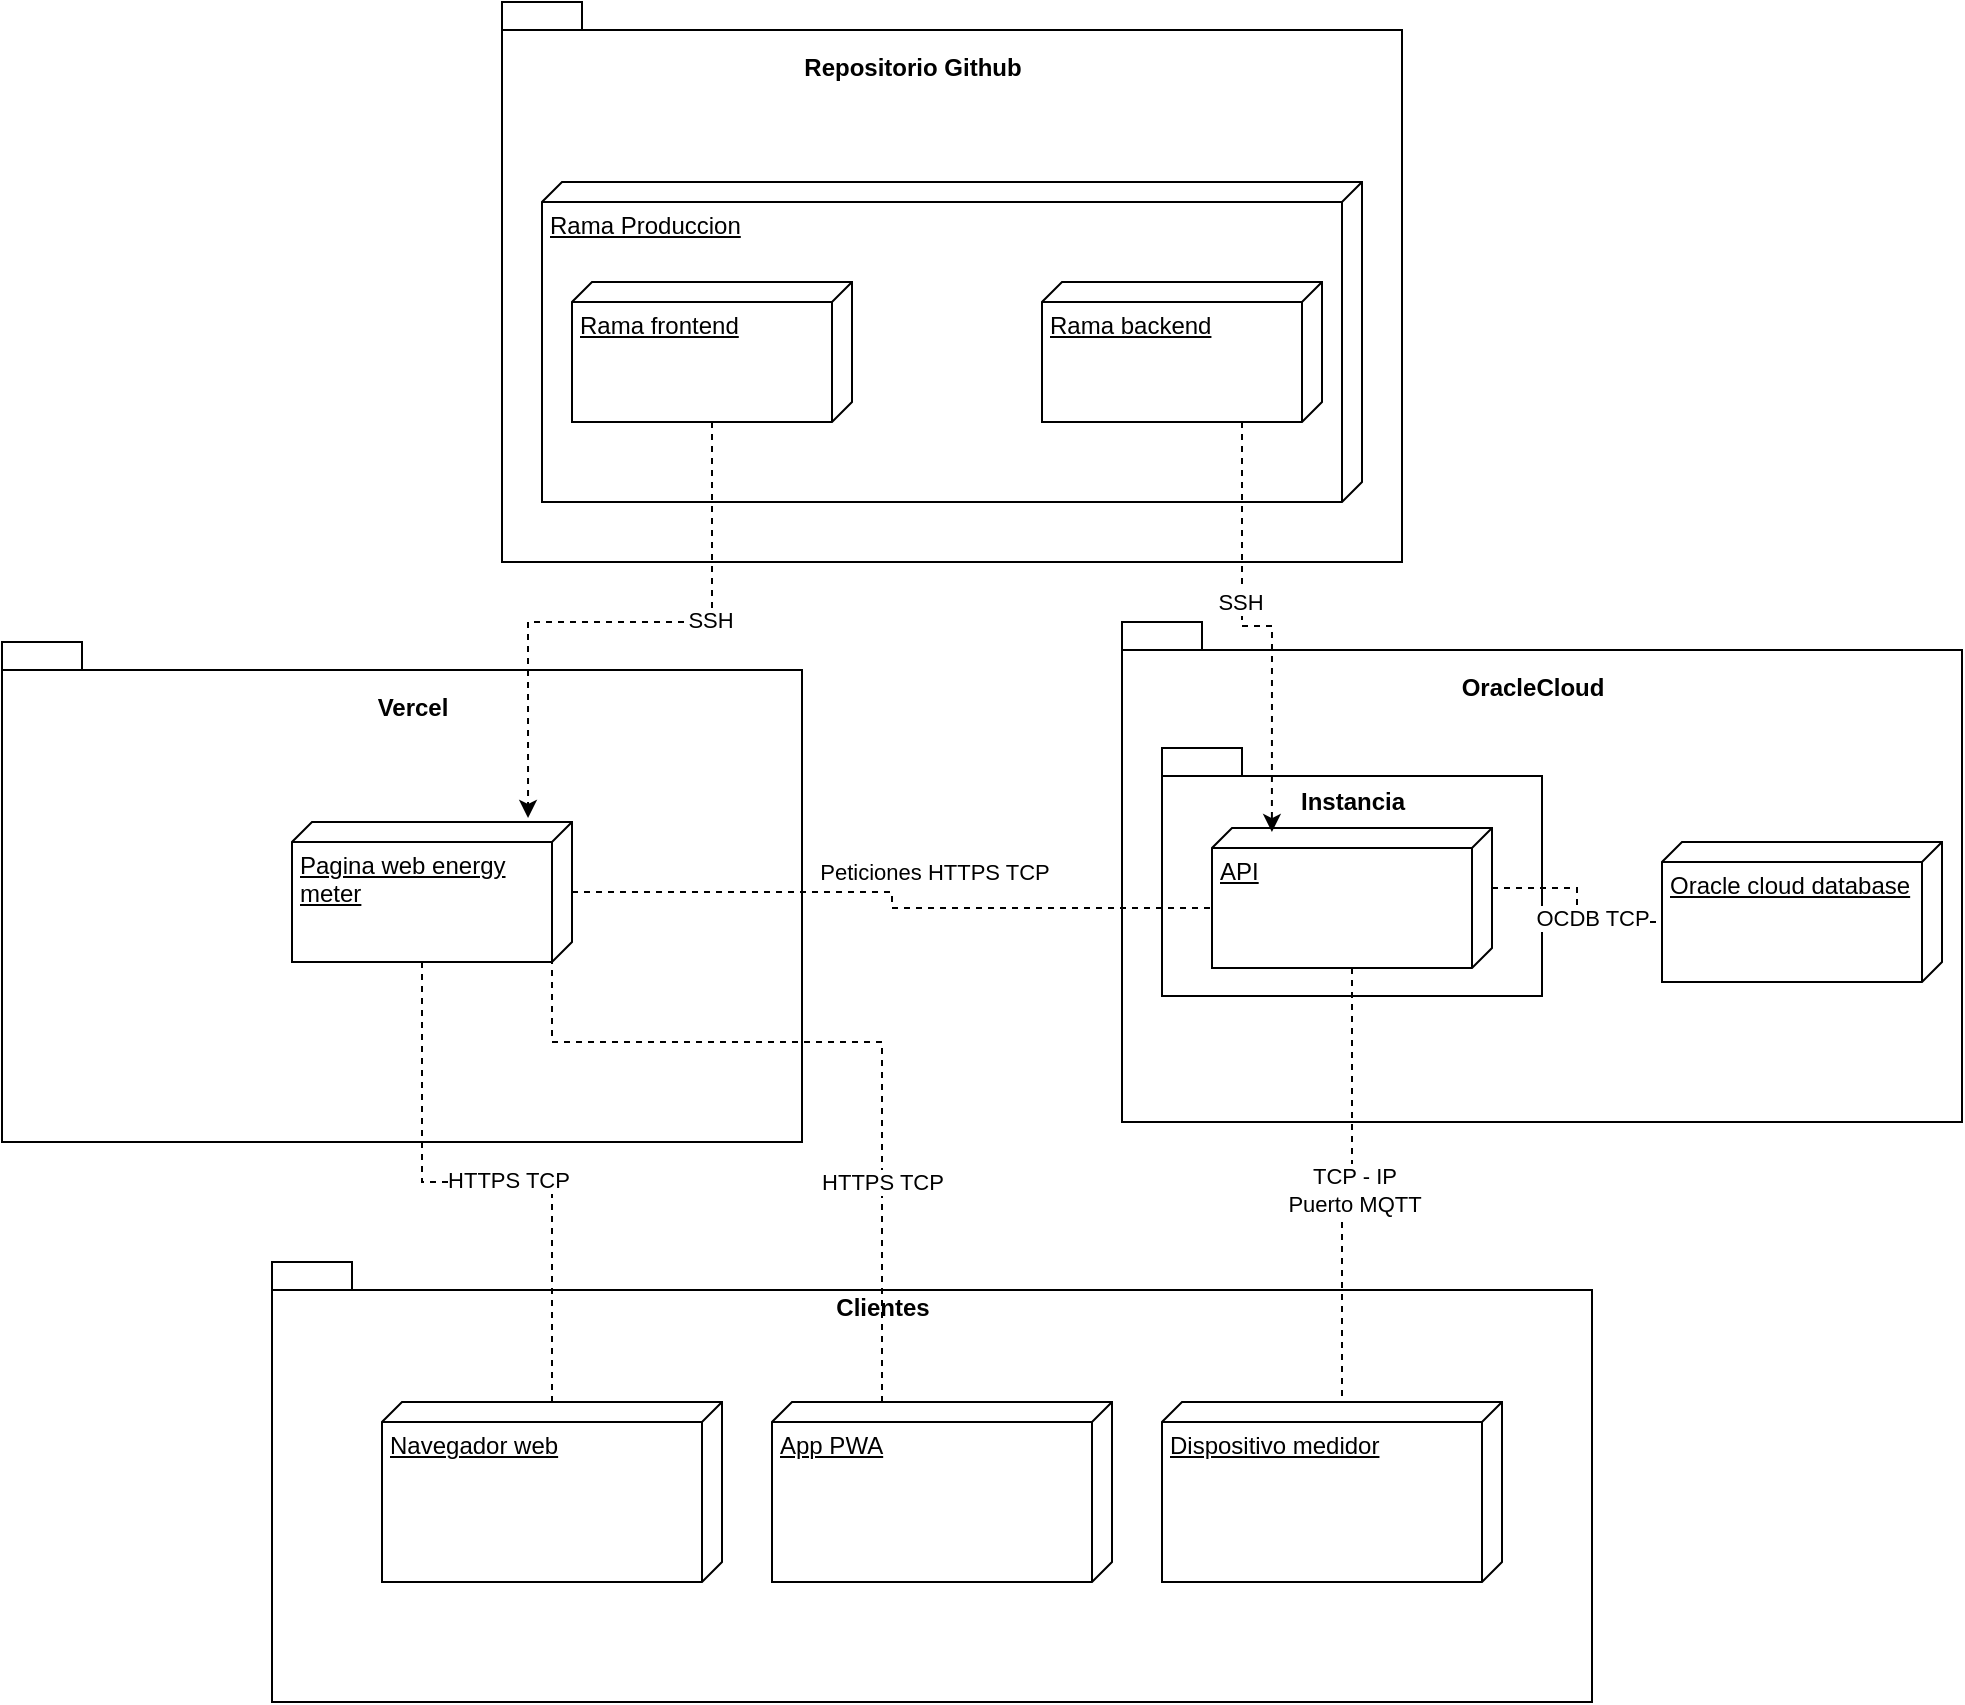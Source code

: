 <mxfile version="24.7.16">
  <diagram name="Page-1" id="VD9JiFC_eGQN4yMPJlUf">
    <mxGraphModel dx="1434" dy="774" grid="1" gridSize="10" guides="1" tooltips="1" connect="1" arrows="1" fold="1" page="1" pageScale="1" pageWidth="850" pageHeight="1100" math="0" shadow="0">
      <root>
        <mxCell id="0" />
        <mxCell id="1" parent="0" />
        <mxCell id="PuQCPOW6XYrhQ6ave3AB-8" value="" style="shape=folder;fontStyle=1;spacingTop=10;tabWidth=40;tabHeight=14;tabPosition=left;html=1;whiteSpace=wrap;" parent="1" vertex="1">
          <mxGeometry x="660" y="150" width="450" height="280" as="geometry" />
        </mxCell>
        <mxCell id="PuQCPOW6XYrhQ6ave3AB-49" value="Rama Produccion" style="verticalAlign=top;align=left;spacingTop=8;spacingLeft=2;spacingRight=12;shape=cube;size=10;direction=south;fontStyle=4;html=1;whiteSpace=wrap;" parent="1" vertex="1">
          <mxGeometry x="680" y="240" width="410" height="160" as="geometry" />
        </mxCell>
        <mxCell id="PuQCPOW6XYrhQ6ave3AB-3" value="" style="shape=folder;fontStyle=1;spacingTop=10;tabWidth=40;tabHeight=14;tabPosition=left;html=1;whiteSpace=wrap;" parent="1" vertex="1">
          <mxGeometry x="545" y="780" width="660" height="220" as="geometry" />
        </mxCell>
        <mxCell id="PuQCPOW6XYrhQ6ave3AB-1" value="Navegador web" style="verticalAlign=top;align=left;spacingTop=8;spacingLeft=2;spacingRight=12;shape=cube;size=10;direction=south;fontStyle=4;html=1;whiteSpace=wrap;" parent="1" vertex="1">
          <mxGeometry x="600" y="850" width="170" height="90" as="geometry" />
        </mxCell>
        <mxCell id="PuQCPOW6XYrhQ6ave3AB-5" value="Clientes" style="text;align=center;fontStyle=1;verticalAlign=middle;spacingLeft=3;spacingRight=3;strokeColor=none;rotatable=0;points=[[0,0.5],[1,0.5]];portConstraint=eastwest;html=1;" parent="1" vertex="1">
          <mxGeometry x="810" y="790" width="80" height="26" as="geometry" />
        </mxCell>
        <mxCell id="PuQCPOW6XYrhQ6ave3AB-6" value="App PWA" style="verticalAlign=top;align=left;spacingTop=8;spacingLeft=2;spacingRight=12;shape=cube;size=10;direction=south;fontStyle=4;html=1;whiteSpace=wrap;" parent="1" vertex="1">
          <mxGeometry x="795" y="850" width="170" height="90" as="geometry" />
        </mxCell>
        <mxCell id="PuQCPOW6XYrhQ6ave3AB-7" value="Dispositivo medidor" style="verticalAlign=top;align=left;spacingTop=8;spacingLeft=2;spacingRight=12;shape=cube;size=10;direction=south;fontStyle=4;html=1;whiteSpace=wrap;" parent="1" vertex="1">
          <mxGeometry x="990" y="850" width="170" height="90" as="geometry" />
        </mxCell>
        <mxCell id="PuQCPOW6XYrhQ6ave3AB-9" value="Repositorio Github" style="text;align=center;fontStyle=1;verticalAlign=middle;spacingLeft=3;spacingRight=3;strokeColor=none;rotatable=0;points=[[0,0.5],[1,0.5]];portConstraint=eastwest;html=1;" parent="1" vertex="1">
          <mxGeometry x="825" y="170" width="80" height="26" as="geometry" />
        </mxCell>
        <mxCell id="PuQCPOW6XYrhQ6ave3AB-11" value="Rama frontend" style="verticalAlign=top;align=left;spacingTop=8;spacingLeft=2;spacingRight=12;shape=cube;size=10;direction=south;fontStyle=4;html=1;whiteSpace=wrap;" parent="1" vertex="1">
          <mxGeometry x="695" y="290" width="140" height="70" as="geometry" />
        </mxCell>
        <mxCell id="PuQCPOW6XYrhQ6ave3AB-12" value="Rama backend" style="verticalAlign=top;align=left;spacingTop=8;spacingLeft=2;spacingRight=12;shape=cube;size=10;direction=south;fontStyle=4;html=1;whiteSpace=wrap;" parent="1" vertex="1">
          <mxGeometry x="930" y="290" width="140" height="70" as="geometry" />
        </mxCell>
        <mxCell id="PuQCPOW6XYrhQ6ave3AB-13" value="" style="shape=folder;fontStyle=1;spacingTop=10;tabWidth=40;tabHeight=14;tabPosition=left;html=1;whiteSpace=wrap;" parent="1" vertex="1">
          <mxGeometry x="970" y="460" width="420" height="250" as="geometry" />
        </mxCell>
        <mxCell id="PuQCPOW6XYrhQ6ave3AB-14" value="OracleCloud" style="text;align=center;fontStyle=1;verticalAlign=middle;spacingLeft=3;spacingRight=3;strokeColor=none;rotatable=0;points=[[0,0.5],[1,0.5]];portConstraint=eastwest;html=1;" parent="1" vertex="1">
          <mxGeometry x="1135" y="480" width="80" height="26" as="geometry" />
        </mxCell>
        <mxCell id="PuQCPOW6XYrhQ6ave3AB-15" value="" style="shape=folder;fontStyle=1;spacingTop=10;tabWidth=40;tabHeight=14;tabPosition=left;html=1;whiteSpace=wrap;" parent="1" vertex="1">
          <mxGeometry x="410" y="470" width="400" height="250" as="geometry" />
        </mxCell>
        <mxCell id="PuQCPOW6XYrhQ6ave3AB-16" value="Vercel" style="text;align=center;fontStyle=1;verticalAlign=middle;spacingLeft=3;spacingRight=3;strokeColor=none;rotatable=0;points=[[0,0.5],[1,0.5]];portConstraint=eastwest;html=1;" parent="1" vertex="1">
          <mxGeometry x="575" y="490" width="80" height="26" as="geometry" />
        </mxCell>
        <mxCell id="PuQCPOW6XYrhQ6ave3AB-17" value="Pagina web energy meter" style="verticalAlign=top;align=left;spacingTop=8;spacingLeft=2;spacingRight=12;shape=cube;size=10;direction=south;fontStyle=4;html=1;whiteSpace=wrap;" parent="1" vertex="1">
          <mxGeometry x="555" y="560" width="140" height="70" as="geometry" />
        </mxCell>
        <mxCell id="PuQCPOW6XYrhQ6ave3AB-18" value="Oracle cloud database" style="verticalAlign=top;align=left;spacingTop=8;spacingLeft=2;spacingRight=12;shape=cube;size=10;direction=south;fontStyle=4;html=1;whiteSpace=wrap;" parent="1" vertex="1">
          <mxGeometry x="1240" y="570" width="140" height="70" as="geometry" />
        </mxCell>
        <mxCell id="PuQCPOW6XYrhQ6ave3AB-20" value="" style="shape=folder;fontStyle=1;spacingTop=10;tabWidth=40;tabHeight=14;tabPosition=left;html=1;whiteSpace=wrap;" parent="1" vertex="1">
          <mxGeometry x="990" y="523" width="190" height="124" as="geometry" />
        </mxCell>
        <mxCell id="PuQCPOW6XYrhQ6ave3AB-21" value="Instancia" style="text;align=center;fontStyle=1;verticalAlign=middle;spacingLeft=3;spacingRight=3;strokeColor=none;rotatable=0;points=[[0,0.5],[1,0.5]];portConstraint=eastwest;html=1;" parent="1" vertex="1">
          <mxGeometry x="1045" y="537" width="80" height="26" as="geometry" />
        </mxCell>
        <mxCell id="PuQCPOW6XYrhQ6ave3AB-22" value="API" style="verticalAlign=top;align=left;spacingTop=8;spacingLeft=2;spacingRight=12;shape=cube;size=10;direction=south;fontStyle=4;html=1;whiteSpace=wrap;" parent="1" vertex="1">
          <mxGeometry x="1015" y="563" width="140" height="70" as="geometry" />
        </mxCell>
        <mxCell id="PuQCPOW6XYrhQ6ave3AB-25" style="edgeStyle=orthogonalEdgeStyle;rounded=0;orthogonalLoop=1;jettySize=auto;html=1;entryX=0;entryY=0;entryDx=0;entryDy=80;entryPerimeter=0;dashed=1;endArrow=none;endFill=0;" parent="1" source="PuQCPOW6XYrhQ6ave3AB-22" target="PuQCPOW6XYrhQ6ave3AB-7" edge="1">
          <mxGeometry relative="1" as="geometry" />
        </mxCell>
        <mxCell id="PuQCPOW6XYrhQ6ave3AB-26" value="&lt;div&gt;TCP - IP&lt;/div&gt;Puerto MQTT" style="edgeLabel;html=1;align=center;verticalAlign=middle;resizable=0;points=[];" parent="PuQCPOW6XYrhQ6ave3AB-25" vertex="1" connectable="0">
          <mxGeometry x="-0.022" y="2" relative="1" as="geometry">
            <mxPoint x="1" as="offset" />
          </mxGeometry>
        </mxCell>
        <mxCell id="PuQCPOW6XYrhQ6ave3AB-31" style="edgeStyle=orthogonalEdgeStyle;rounded=0;orthogonalLoop=1;jettySize=auto;html=1;entryX=0;entryY=0;entryDx=40;entryDy=140;entryPerimeter=0;dashed=1;endArrow=none;endFill=0;exitX=0;exitY=0;exitDx=30;exitDy=0;exitPerimeter=0;" parent="1" source="PuQCPOW6XYrhQ6ave3AB-22" target="PuQCPOW6XYrhQ6ave3AB-18" edge="1">
          <mxGeometry relative="1" as="geometry">
            <mxPoint x="1095" y="643" as="sourcePoint" />
            <mxPoint x="1090" y="860" as="targetPoint" />
          </mxGeometry>
        </mxCell>
        <mxCell id="PuQCPOW6XYrhQ6ave3AB-50" value="OCDB TCP" style="edgeLabel;html=1;align=center;verticalAlign=middle;resizable=0;points=[];" parent="PuQCPOW6XYrhQ6ave3AB-31" vertex="1" connectable="0">
          <mxGeometry x="0.512" y="-3" relative="1" as="geometry">
            <mxPoint x="-10" y="-5" as="offset" />
          </mxGeometry>
        </mxCell>
        <mxCell id="PuQCPOW6XYrhQ6ave3AB-33" style="edgeStyle=orthogonalEdgeStyle;rounded=0;orthogonalLoop=1;jettySize=auto;html=1;entryX=0;entryY=0;entryDx=70;entryDy=75;entryPerimeter=0;dashed=1;endArrow=none;endFill=0;" parent="1" source="PuQCPOW6XYrhQ6ave3AB-1" target="PuQCPOW6XYrhQ6ave3AB-17" edge="1">
          <mxGeometry relative="1" as="geometry" />
        </mxCell>
        <mxCell id="PuQCPOW6XYrhQ6ave3AB-35" value="HTTPS TCP" style="edgeLabel;html=1;align=center;verticalAlign=middle;resizable=0;points=[];" parent="PuQCPOW6XYrhQ6ave3AB-33" vertex="1" connectable="0">
          <mxGeometry x="-0.075" y="-1" relative="1" as="geometry">
            <mxPoint as="offset" />
          </mxGeometry>
        </mxCell>
        <mxCell id="PuQCPOW6XYrhQ6ave3AB-34" style="edgeStyle=orthogonalEdgeStyle;rounded=0;orthogonalLoop=1;jettySize=auto;html=1;entryX=0;entryY=0;entryDx=70;entryDy=10;entryPerimeter=0;dashed=1;endArrow=none;endFill=0;" parent="1" source="PuQCPOW6XYrhQ6ave3AB-6" target="PuQCPOW6XYrhQ6ave3AB-17" edge="1">
          <mxGeometry relative="1" as="geometry">
            <Array as="points">
              <mxPoint x="850" y="670" />
              <mxPoint x="685" y="670" />
            </Array>
          </mxGeometry>
        </mxCell>
        <mxCell id="PuQCPOW6XYrhQ6ave3AB-37" value="HTTPS TCP" style="edgeLabel;html=1;align=center;verticalAlign=middle;resizable=0;points=[];" parent="PuQCPOW6XYrhQ6ave3AB-34" vertex="1" connectable="0">
          <mxGeometry x="-0.428" y="-1" relative="1" as="geometry">
            <mxPoint x="-1" as="offset" />
          </mxGeometry>
        </mxCell>
        <mxCell id="PuQCPOW6XYrhQ6ave3AB-38" style="edgeStyle=orthogonalEdgeStyle;rounded=0;orthogonalLoop=1;jettySize=auto;html=1;entryX=0;entryY=0;entryDx=40;entryDy=140;entryPerimeter=0;dashed=1;endArrow=none;endFill=0;" parent="1" source="PuQCPOW6XYrhQ6ave3AB-17" target="PuQCPOW6XYrhQ6ave3AB-22" edge="1">
          <mxGeometry relative="1" as="geometry" />
        </mxCell>
        <mxCell id="PuQCPOW6XYrhQ6ave3AB-39" value="Peticiones HTTPS TCP" style="edgeLabel;html=1;align=center;verticalAlign=middle;resizable=0;points=[];" parent="PuQCPOW6XYrhQ6ave3AB-38" vertex="1" connectable="0">
          <mxGeometry x="0.07" y="2" relative="1" as="geometry">
            <mxPoint x="13" y="-16" as="offset" />
          </mxGeometry>
        </mxCell>
        <mxCell id="PuQCPOW6XYrhQ6ave3AB-40" style="edgeStyle=orthogonalEdgeStyle;rounded=0;orthogonalLoop=1;jettySize=auto;html=1;entryX=-0.029;entryY=0.157;entryDx=0;entryDy=0;entryPerimeter=0;dashed=1;endArrow=classic;endFill=1;" parent="1" source="PuQCPOW6XYrhQ6ave3AB-11" target="PuQCPOW6XYrhQ6ave3AB-17" edge="1">
          <mxGeometry relative="1" as="geometry" />
        </mxCell>
        <mxCell id="PuQCPOW6XYrhQ6ave3AB-51" value="SSH" style="edgeLabel;html=1;align=center;verticalAlign=middle;resizable=0;points=[];" parent="PuQCPOW6XYrhQ6ave3AB-40" vertex="1" connectable="0">
          <mxGeometry x="-0.302" y="-1" relative="1" as="geometry">
            <mxPoint as="offset" />
          </mxGeometry>
        </mxCell>
        <mxCell id="PuQCPOW6XYrhQ6ave3AB-41" style="edgeStyle=orthogonalEdgeStyle;rounded=0;orthogonalLoop=1;jettySize=auto;html=1;entryX=0.029;entryY=0.786;entryDx=0;entryDy=0;entryPerimeter=0;dashed=1;endArrow=classic;endFill=1;" parent="1" source="PuQCPOW6XYrhQ6ave3AB-12" target="PuQCPOW6XYrhQ6ave3AB-22" edge="1">
          <mxGeometry relative="1" as="geometry">
            <Array as="points">
              <mxPoint x="1030" y="462" />
              <mxPoint x="1045" y="462" />
            </Array>
          </mxGeometry>
        </mxCell>
        <mxCell id="PuQCPOW6XYrhQ6ave3AB-52" value="SSH" style="edgeLabel;html=1;align=center;verticalAlign=middle;resizable=0;points=[];" parent="PuQCPOW6XYrhQ6ave3AB-41" vertex="1" connectable="0">
          <mxGeometry x="-0.144" y="-1" relative="1" as="geometry">
            <mxPoint y="-4" as="offset" />
          </mxGeometry>
        </mxCell>
      </root>
    </mxGraphModel>
  </diagram>
</mxfile>
